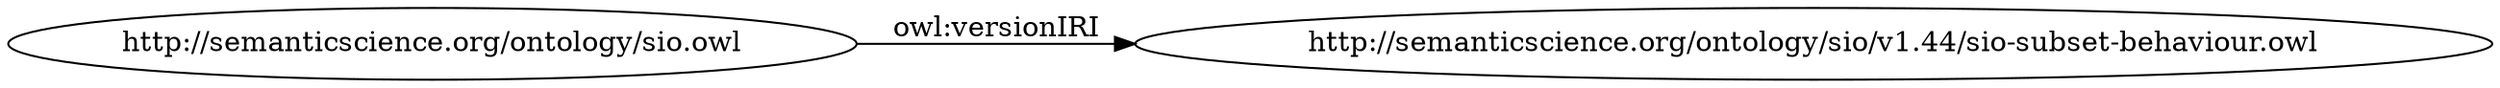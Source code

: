 digraph ar2dtool_diagram { 
rankdir=LR;
size="1501"
	"http://semanticscience.org/ontology/sio.owl" -> "http://semanticscience.org/ontology/sio/v1.44/sio-subset-behaviour.owl" [ label = "owl:versionIRI" ];

}
